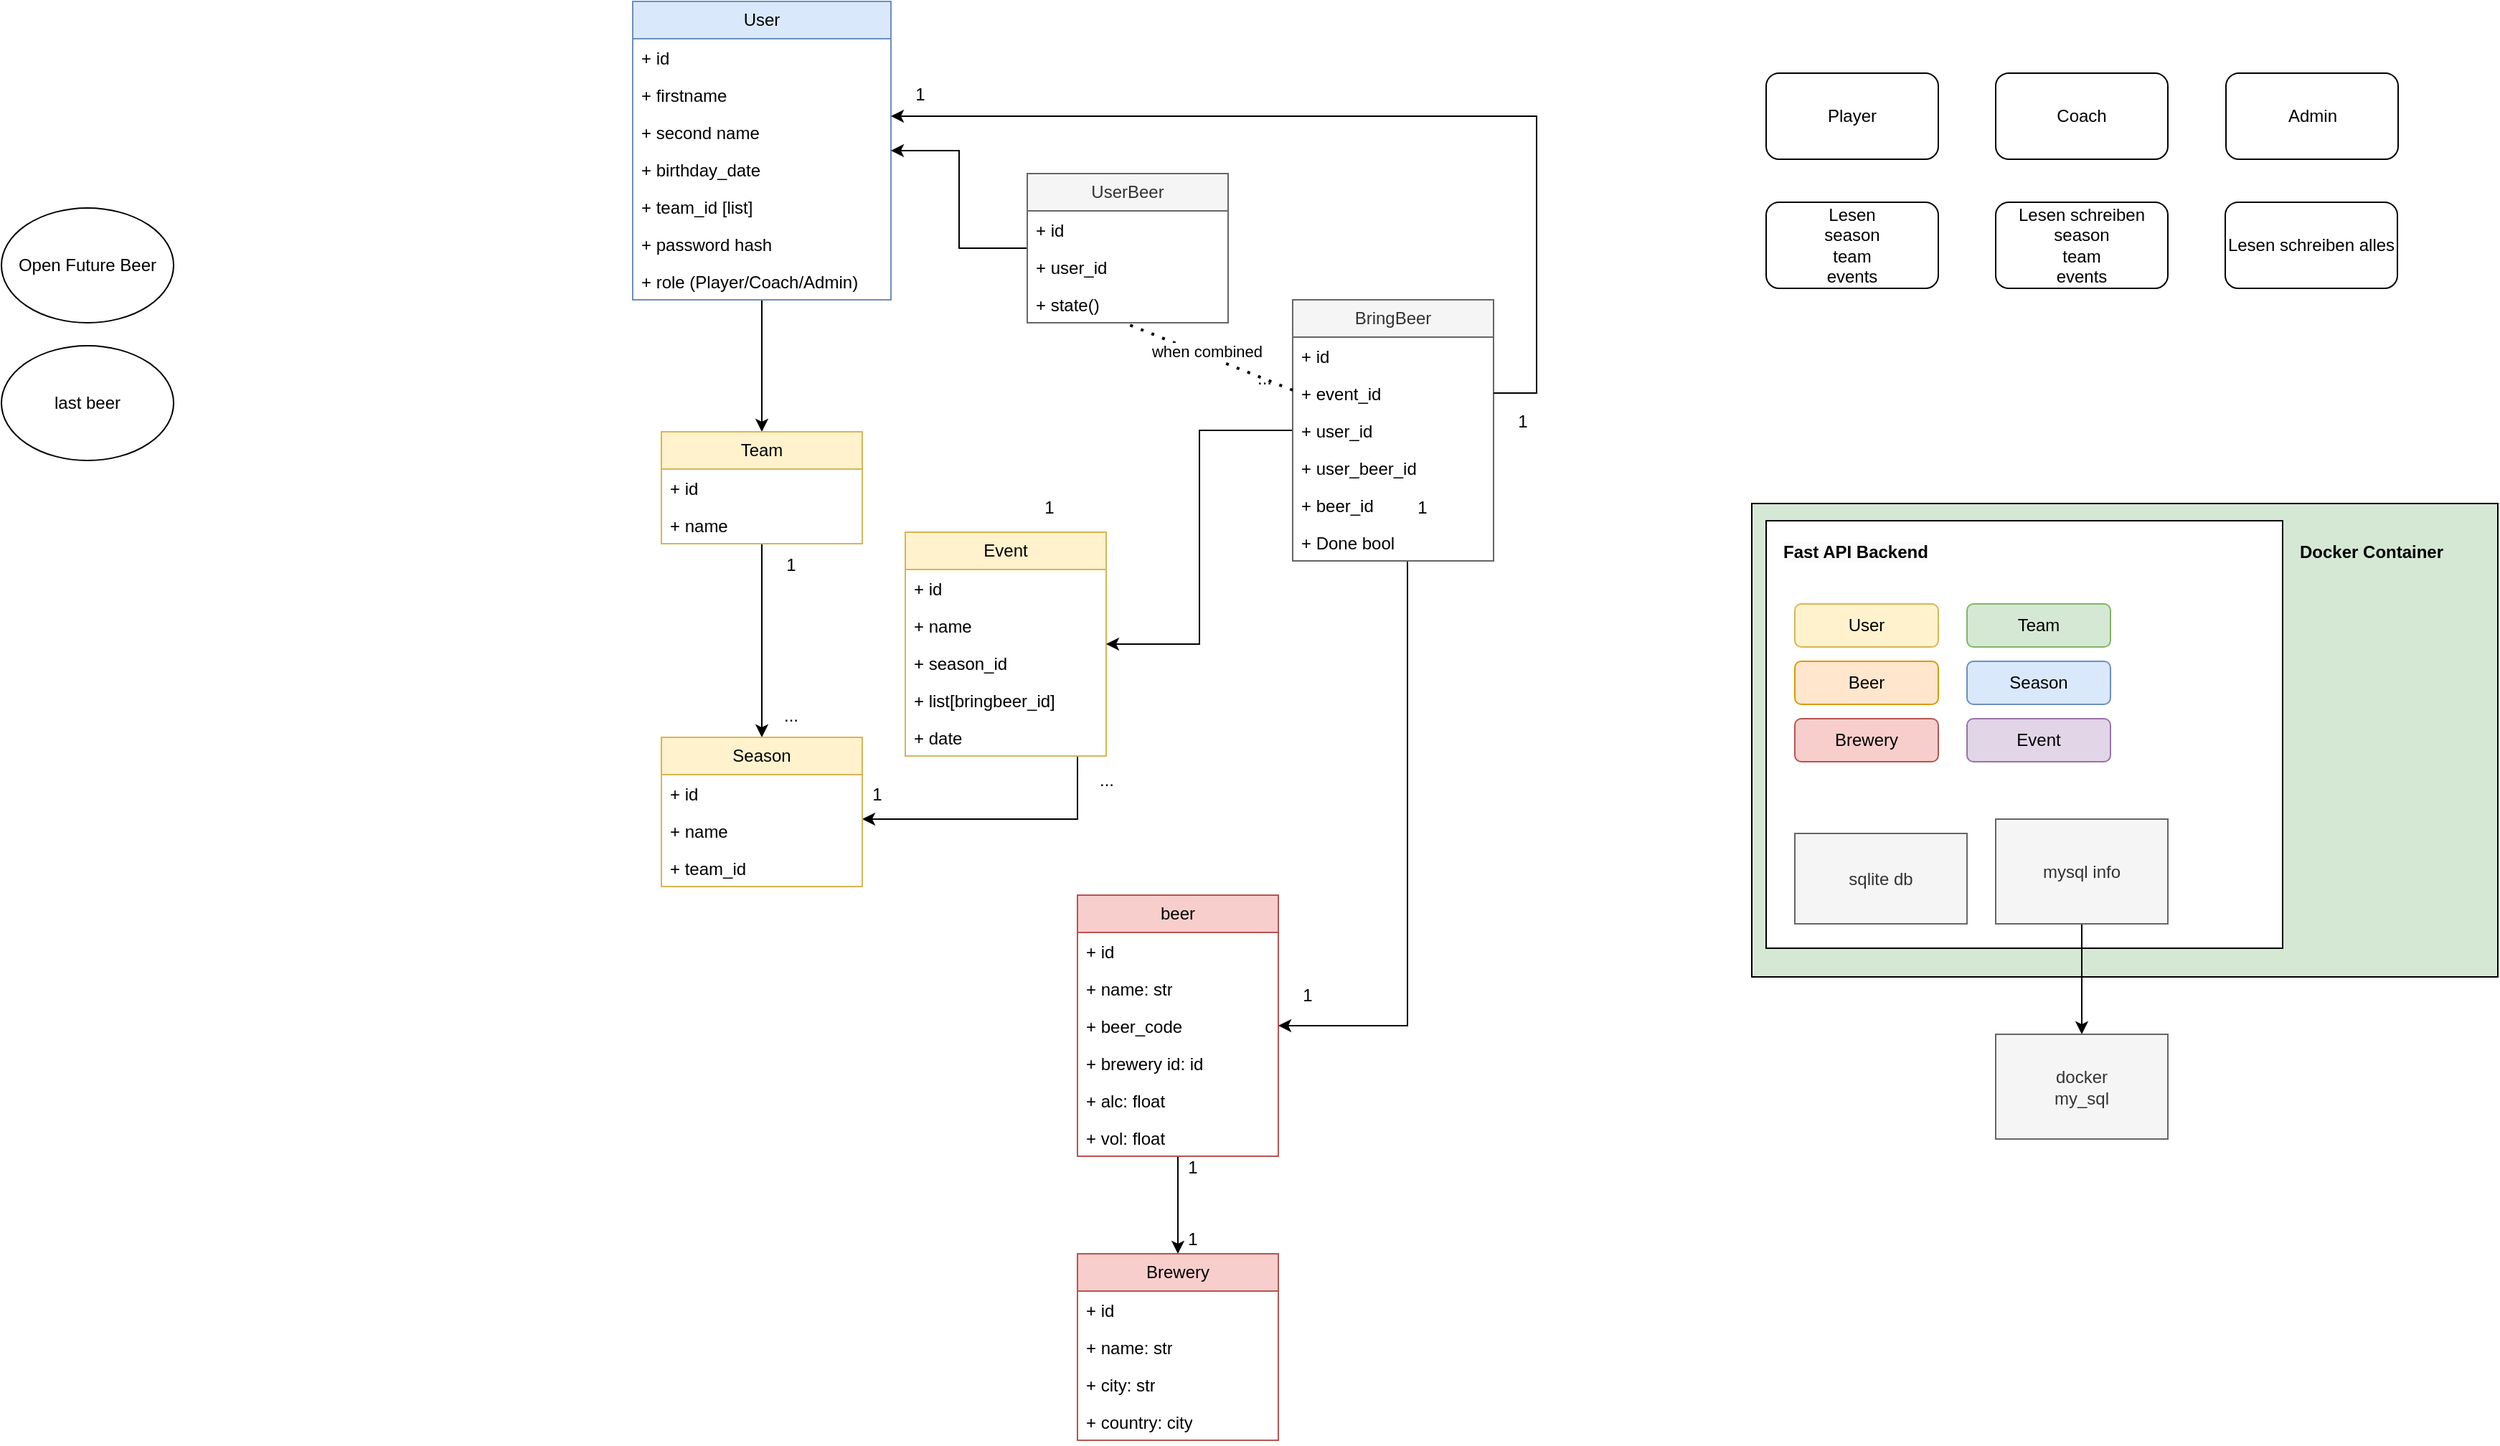 <mxfile version="26.0.16">
  <diagram name="Seite-1" id="imXL_Hq0Zk5saCIYfy33">
    <mxGraphModel grid="1" page="1" gridSize="10" guides="1" tooltips="1" connect="1" arrows="1" fold="1" pageScale="1" pageWidth="827" pageHeight="1169" math="0" shadow="0">
      <root>
        <mxCell id="0" />
        <mxCell id="1" parent="0" />
        <mxCell id="opIzm1t2BtCKVuz-YSTb-1" value="" style="rounded=0;whiteSpace=wrap;html=1;fillColor=#D5E8D4;" vertex="1" parent="1">
          <mxGeometry x="910" y="390" width="520" height="330" as="geometry" />
        </mxCell>
        <mxCell id="opIzm1t2BtCKVuz-YSTb-2" style="edgeStyle=orthogonalEdgeStyle;rounded=0;orthogonalLoop=1;jettySize=auto;html=1;entryX=0.5;entryY=0;entryDx=0;entryDy=0;" edge="1" parent="1" source="opIzm1t2BtCKVuz-YSTb-3" target="opIzm1t2BtCKVuz-YSTb-10">
          <mxGeometry relative="1" as="geometry" />
        </mxCell>
        <mxCell id="opIzm1t2BtCKVuz-YSTb-3" value="beer" style="swimlane;fontStyle=0;childLayout=stackLayout;horizontal=1;startSize=26;fillColor=#f8cecc;horizontalStack=0;resizeParent=1;resizeParentMax=0;resizeLast=0;collapsible=1;marginBottom=0;whiteSpace=wrap;html=1;strokeColor=#b85450;" vertex="1" parent="1">
          <mxGeometry x="440" y="663" width="140" height="182" as="geometry" />
        </mxCell>
        <mxCell id="opIzm1t2BtCKVuz-YSTb-4" value="+ id" style="text;strokeColor=none;fillColor=none;align=left;verticalAlign=top;spacingLeft=4;spacingRight=4;overflow=hidden;rotatable=0;points=[[0,0.5],[1,0.5]];portConstraint=eastwest;whiteSpace=wrap;html=1;" vertex="1" parent="opIzm1t2BtCKVuz-YSTb-3">
          <mxGeometry y="26" width="140" height="26" as="geometry" />
        </mxCell>
        <mxCell id="opIzm1t2BtCKVuz-YSTb-5" value="+ name: str" style="text;strokeColor=none;fillColor=none;align=left;verticalAlign=top;spacingLeft=4;spacingRight=4;overflow=hidden;rotatable=0;points=[[0,0.5],[1,0.5]];portConstraint=eastwest;whiteSpace=wrap;html=1;" vertex="1" parent="opIzm1t2BtCKVuz-YSTb-3">
          <mxGeometry y="52" width="140" height="26" as="geometry" />
        </mxCell>
        <mxCell id="opIzm1t2BtCKVuz-YSTb-6" value="+ beer_code" style="text;strokeColor=none;fillColor=none;align=left;verticalAlign=top;spacingLeft=4;spacingRight=4;overflow=hidden;rotatable=0;points=[[0,0.5],[1,0.5]];portConstraint=eastwest;whiteSpace=wrap;html=1;" vertex="1" parent="opIzm1t2BtCKVuz-YSTb-3">
          <mxGeometry y="78" width="140" height="26" as="geometry" />
        </mxCell>
        <mxCell id="opIzm1t2BtCKVuz-YSTb-7" value="+ brewery id: id" style="text;strokeColor=none;fillColor=none;align=left;verticalAlign=top;spacingLeft=4;spacingRight=4;overflow=hidden;rotatable=0;points=[[0,0.5],[1,0.5]];portConstraint=eastwest;whiteSpace=wrap;html=1;" vertex="1" parent="opIzm1t2BtCKVuz-YSTb-3">
          <mxGeometry y="104" width="140" height="26" as="geometry" />
        </mxCell>
        <mxCell id="opIzm1t2BtCKVuz-YSTb-8" value="+ alc: float" style="text;strokeColor=none;fillColor=none;align=left;verticalAlign=top;spacingLeft=4;spacingRight=4;overflow=hidden;rotatable=0;points=[[0,0.5],[1,0.5]];portConstraint=eastwest;whiteSpace=wrap;html=1;" vertex="1" parent="opIzm1t2BtCKVuz-YSTb-3">
          <mxGeometry y="130" width="140" height="26" as="geometry" />
        </mxCell>
        <mxCell id="opIzm1t2BtCKVuz-YSTb-9" value="+ vol: float" style="text;strokeColor=none;fillColor=none;align=left;verticalAlign=top;spacingLeft=4;spacingRight=4;overflow=hidden;rotatable=0;points=[[0,0.5],[1,0.5]];portConstraint=eastwest;whiteSpace=wrap;html=1;" vertex="1" parent="opIzm1t2BtCKVuz-YSTb-3">
          <mxGeometry y="156" width="140" height="26" as="geometry" />
        </mxCell>
        <mxCell id="opIzm1t2BtCKVuz-YSTb-10" value="Brewery" style="swimlane;fontStyle=0;childLayout=stackLayout;horizontal=1;startSize=26;fillColor=#f8cecc;horizontalStack=0;resizeParent=1;resizeParentMax=0;resizeLast=0;collapsible=1;marginBottom=0;whiteSpace=wrap;html=1;strokeColor=#b85450;" vertex="1" parent="1">
          <mxGeometry x="440" y="913" width="140" height="130" as="geometry" />
        </mxCell>
        <mxCell id="opIzm1t2BtCKVuz-YSTb-11" value="+ id" style="text;strokeColor=none;fillColor=none;align=left;verticalAlign=top;spacingLeft=4;spacingRight=4;overflow=hidden;rotatable=0;points=[[0,0.5],[1,0.5]];portConstraint=eastwest;whiteSpace=wrap;html=1;" vertex="1" parent="opIzm1t2BtCKVuz-YSTb-10">
          <mxGeometry y="26" width="140" height="26" as="geometry" />
        </mxCell>
        <mxCell id="opIzm1t2BtCKVuz-YSTb-12" value="+ name: str" style="text;strokeColor=none;fillColor=none;align=left;verticalAlign=top;spacingLeft=4;spacingRight=4;overflow=hidden;rotatable=0;points=[[0,0.5],[1,0.5]];portConstraint=eastwest;whiteSpace=wrap;html=1;" vertex="1" parent="opIzm1t2BtCKVuz-YSTb-10">
          <mxGeometry y="52" width="140" height="26" as="geometry" />
        </mxCell>
        <mxCell id="opIzm1t2BtCKVuz-YSTb-13" value="+ city: str" style="text;strokeColor=none;fillColor=none;align=left;verticalAlign=top;spacingLeft=4;spacingRight=4;overflow=hidden;rotatable=0;points=[[0,0.5],[1,0.5]];portConstraint=eastwest;whiteSpace=wrap;html=1;" vertex="1" parent="opIzm1t2BtCKVuz-YSTb-10">
          <mxGeometry y="78" width="140" height="26" as="geometry" />
        </mxCell>
        <mxCell id="opIzm1t2BtCKVuz-YSTb-14" value="+ country: city" style="text;strokeColor=none;fillColor=none;align=left;verticalAlign=top;spacingLeft=4;spacingRight=4;overflow=hidden;rotatable=0;points=[[0,0.5],[1,0.5]];portConstraint=eastwest;whiteSpace=wrap;html=1;" vertex="1" parent="opIzm1t2BtCKVuz-YSTb-10">
          <mxGeometry y="104" width="140" height="26" as="geometry" />
        </mxCell>
        <mxCell id="opIzm1t2BtCKVuz-YSTb-15" style="edgeStyle=orthogonalEdgeStyle;rounded=0;orthogonalLoop=1;jettySize=auto;html=1;entryX=0.5;entryY=0;entryDx=0;entryDy=0;" edge="1" parent="1" source="opIzm1t2BtCKVuz-YSTb-16" target="opIzm1t2BtCKVuz-YSTb-25">
          <mxGeometry relative="1" as="geometry" />
        </mxCell>
        <mxCell id="opIzm1t2BtCKVuz-YSTb-16" value="User" style="swimlane;fontStyle=0;childLayout=stackLayout;horizontal=1;startSize=26;fillColor=#dae8fc;horizontalStack=0;resizeParent=1;resizeParentMax=0;resizeLast=0;collapsible=1;marginBottom=0;whiteSpace=wrap;html=1;strokeColor=#6c8ebf;" vertex="1" parent="1">
          <mxGeometry x="130" y="40" width="180" height="208" as="geometry" />
        </mxCell>
        <mxCell id="opIzm1t2BtCKVuz-YSTb-17" value="+ id" style="text;strokeColor=none;fillColor=none;align=left;verticalAlign=top;spacingLeft=4;spacingRight=4;overflow=hidden;rotatable=0;points=[[0,0.5],[1,0.5]];portConstraint=eastwest;whiteSpace=wrap;html=1;" vertex="1" parent="opIzm1t2BtCKVuz-YSTb-16">
          <mxGeometry y="26" width="180" height="26" as="geometry" />
        </mxCell>
        <mxCell id="opIzm1t2BtCKVuz-YSTb-18" value="+ firstname" style="text;strokeColor=none;fillColor=none;align=left;verticalAlign=top;spacingLeft=4;spacingRight=4;overflow=hidden;rotatable=0;points=[[0,0.5],[1,0.5]];portConstraint=eastwest;whiteSpace=wrap;html=1;" vertex="1" parent="opIzm1t2BtCKVuz-YSTb-16">
          <mxGeometry y="52" width="180" height="26" as="geometry" />
        </mxCell>
        <mxCell id="opIzm1t2BtCKVuz-YSTb-19" value="+ second name" style="text;strokeColor=none;fillColor=none;align=left;verticalAlign=top;spacingLeft=4;spacingRight=4;overflow=hidden;rotatable=0;points=[[0,0.5],[1,0.5]];portConstraint=eastwest;whiteSpace=wrap;html=1;" vertex="1" parent="opIzm1t2BtCKVuz-YSTb-16">
          <mxGeometry y="78" width="180" height="26" as="geometry" />
        </mxCell>
        <mxCell id="opIzm1t2BtCKVuz-YSTb-20" value="+ birthday_date" style="text;strokeColor=none;fillColor=none;align=left;verticalAlign=top;spacingLeft=4;spacingRight=4;overflow=hidden;rotatable=0;points=[[0,0.5],[1,0.5]];portConstraint=eastwest;whiteSpace=wrap;html=1;" vertex="1" parent="opIzm1t2BtCKVuz-YSTb-16">
          <mxGeometry y="104" width="180" height="26" as="geometry" />
        </mxCell>
        <mxCell id="opIzm1t2BtCKVuz-YSTb-21" value="+ team_id [list]" style="text;strokeColor=none;fillColor=none;align=left;verticalAlign=top;spacingLeft=4;spacingRight=4;overflow=hidden;rotatable=0;points=[[0,0.5],[1,0.5]];portConstraint=eastwest;whiteSpace=wrap;html=1;" vertex="1" parent="opIzm1t2BtCKVuz-YSTb-16">
          <mxGeometry y="130" width="180" height="26" as="geometry" />
        </mxCell>
        <mxCell id="opIzm1t2BtCKVuz-YSTb-22" value="+ password hash" style="text;strokeColor=none;fillColor=none;align=left;verticalAlign=top;spacingLeft=4;spacingRight=4;overflow=hidden;rotatable=0;points=[[0,0.5],[1,0.5]];portConstraint=eastwest;whiteSpace=wrap;html=1;" vertex="1" parent="opIzm1t2BtCKVuz-YSTb-16">
          <mxGeometry y="156" width="180" height="26" as="geometry" />
        </mxCell>
        <mxCell id="opIzm1t2BtCKVuz-YSTb-23" value="+ role (Player/Coach/Admin)" style="text;strokeColor=none;fillColor=none;align=left;verticalAlign=top;spacingLeft=4;spacingRight=4;overflow=hidden;rotatable=0;points=[[0,0.5],[1,0.5]];portConstraint=eastwest;whiteSpace=wrap;html=1;" vertex="1" parent="opIzm1t2BtCKVuz-YSTb-16">
          <mxGeometry y="182" width="180" height="26" as="geometry" />
        </mxCell>
        <mxCell id="opIzm1t2BtCKVuz-YSTb-24" style="edgeStyle=orthogonalEdgeStyle;rounded=0;orthogonalLoop=1;jettySize=auto;html=1;entryX=0.5;entryY=0;entryDx=0;entryDy=0;" edge="1" parent="1" source="opIzm1t2BtCKVuz-YSTb-25" target="opIzm1t2BtCKVuz-YSTb-35">
          <mxGeometry relative="1" as="geometry" />
        </mxCell>
        <mxCell id="opIzm1t2BtCKVuz-YSTb-25" value="Team" style="swimlane;fontStyle=0;childLayout=stackLayout;horizontal=1;startSize=26;fillColor=#fff2cc;horizontalStack=0;resizeParent=1;resizeParentMax=0;resizeLast=0;collapsible=1;marginBottom=0;whiteSpace=wrap;html=1;strokeColor=#d6b656;" vertex="1" parent="1">
          <mxGeometry x="150" y="340" width="140" height="78" as="geometry" />
        </mxCell>
        <mxCell id="opIzm1t2BtCKVuz-YSTb-26" value="+ id" style="text;strokeColor=none;fillColor=none;align=left;verticalAlign=top;spacingLeft=4;spacingRight=4;overflow=hidden;rotatable=0;points=[[0,0.5],[1,0.5]];portConstraint=eastwest;whiteSpace=wrap;html=1;" vertex="1" parent="opIzm1t2BtCKVuz-YSTb-25">
          <mxGeometry y="26" width="140" height="26" as="geometry" />
        </mxCell>
        <mxCell id="opIzm1t2BtCKVuz-YSTb-27" value="+ name" style="text;strokeColor=none;fillColor=none;align=left;verticalAlign=top;spacingLeft=4;spacingRight=4;overflow=hidden;rotatable=0;points=[[0,0.5],[1,0.5]];portConstraint=eastwest;whiteSpace=wrap;html=1;" vertex="1" parent="opIzm1t2BtCKVuz-YSTb-25">
          <mxGeometry y="52" width="140" height="26" as="geometry" />
        </mxCell>
        <mxCell id="opIzm1t2BtCKVuz-YSTb-28" style="edgeStyle=orthogonalEdgeStyle;rounded=0;orthogonalLoop=1;jettySize=auto;html=1;" edge="1" parent="1" source="opIzm1t2BtCKVuz-YSTb-29" target="opIzm1t2BtCKVuz-YSTb-35">
          <mxGeometry relative="1" as="geometry">
            <Array as="points">
              <mxPoint x="440" y="518" />
              <mxPoint x="440" y="610" />
            </Array>
          </mxGeometry>
        </mxCell>
        <mxCell id="opIzm1t2BtCKVuz-YSTb-29" value="Event" style="swimlane;fontStyle=0;childLayout=stackLayout;horizontal=1;startSize=26;fillColor=#fff2cc;horizontalStack=0;resizeParent=1;resizeParentMax=0;resizeLast=0;collapsible=1;marginBottom=0;whiteSpace=wrap;html=1;strokeColor=#d6b656;" vertex="1" parent="1">
          <mxGeometry x="320" y="410" width="140" height="156" as="geometry" />
        </mxCell>
        <mxCell id="opIzm1t2BtCKVuz-YSTb-30" value="+ id" style="text;strokeColor=none;fillColor=none;align=left;verticalAlign=top;spacingLeft=4;spacingRight=4;overflow=hidden;rotatable=0;points=[[0,0.5],[1,0.5]];portConstraint=eastwest;whiteSpace=wrap;html=1;" vertex="1" parent="opIzm1t2BtCKVuz-YSTb-29">
          <mxGeometry y="26" width="140" height="26" as="geometry" />
        </mxCell>
        <mxCell id="opIzm1t2BtCKVuz-YSTb-31" value="+ name" style="text;strokeColor=none;fillColor=none;align=left;verticalAlign=top;spacingLeft=4;spacingRight=4;overflow=hidden;rotatable=0;points=[[0,0.5],[1,0.5]];portConstraint=eastwest;whiteSpace=wrap;html=1;" vertex="1" parent="opIzm1t2BtCKVuz-YSTb-29">
          <mxGeometry y="52" width="140" height="26" as="geometry" />
        </mxCell>
        <mxCell id="opIzm1t2BtCKVuz-YSTb-32" value="+ season_id" style="text;strokeColor=none;fillColor=none;align=left;verticalAlign=top;spacingLeft=4;spacingRight=4;overflow=hidden;rotatable=0;points=[[0,0.5],[1,0.5]];portConstraint=eastwest;whiteSpace=wrap;html=1;" vertex="1" parent="opIzm1t2BtCKVuz-YSTb-29">
          <mxGeometry y="78" width="140" height="26" as="geometry" />
        </mxCell>
        <mxCell id="opIzm1t2BtCKVuz-YSTb-33" value="+ list[bringbeer_id]" style="text;strokeColor=none;fillColor=none;align=left;verticalAlign=top;spacingLeft=4;spacingRight=4;overflow=hidden;rotatable=0;points=[[0,0.5],[1,0.5]];portConstraint=eastwest;whiteSpace=wrap;html=1;" vertex="1" parent="opIzm1t2BtCKVuz-YSTb-29">
          <mxGeometry y="104" width="140" height="26" as="geometry" />
        </mxCell>
        <mxCell id="opIzm1t2BtCKVuz-YSTb-34" value="+ date" style="text;strokeColor=none;fillColor=none;align=left;verticalAlign=top;spacingLeft=4;spacingRight=4;overflow=hidden;rotatable=0;points=[[0,0.5],[1,0.5]];portConstraint=eastwest;whiteSpace=wrap;html=1;" vertex="1" parent="opIzm1t2BtCKVuz-YSTb-29">
          <mxGeometry y="130" width="140" height="26" as="geometry" />
        </mxCell>
        <mxCell id="opIzm1t2BtCKVuz-YSTb-35" value="Season" style="swimlane;fontStyle=0;childLayout=stackLayout;horizontal=1;startSize=26;fillColor=#fff2cc;horizontalStack=0;resizeParent=1;resizeParentMax=0;resizeLast=0;collapsible=1;marginBottom=0;whiteSpace=wrap;html=1;strokeColor=#d6b656;" vertex="1" parent="1">
          <mxGeometry x="150" y="553" width="140" height="104" as="geometry" />
        </mxCell>
        <mxCell id="opIzm1t2BtCKVuz-YSTb-36" value="+ id" style="text;strokeColor=none;fillColor=none;align=left;verticalAlign=top;spacingLeft=4;spacingRight=4;overflow=hidden;rotatable=0;points=[[0,0.5],[1,0.5]];portConstraint=eastwest;whiteSpace=wrap;html=1;" vertex="1" parent="opIzm1t2BtCKVuz-YSTb-35">
          <mxGeometry y="26" width="140" height="26" as="geometry" />
        </mxCell>
        <mxCell id="opIzm1t2BtCKVuz-YSTb-37" value="+ name" style="text;strokeColor=none;fillColor=none;align=left;verticalAlign=top;spacingLeft=4;spacingRight=4;overflow=hidden;rotatable=0;points=[[0,0.5],[1,0.5]];portConstraint=eastwest;whiteSpace=wrap;html=1;" vertex="1" parent="opIzm1t2BtCKVuz-YSTb-35">
          <mxGeometry y="52" width="140" height="26" as="geometry" />
        </mxCell>
        <mxCell id="opIzm1t2BtCKVuz-YSTb-38" value="+ team_id" style="text;strokeColor=none;fillColor=none;align=left;verticalAlign=top;spacingLeft=4;spacingRight=4;overflow=hidden;rotatable=0;points=[[0,0.5],[1,0.5]];portConstraint=eastwest;whiteSpace=wrap;html=1;" vertex="1" parent="opIzm1t2BtCKVuz-YSTb-35">
          <mxGeometry y="78" width="140" height="26" as="geometry" />
        </mxCell>
        <mxCell id="opIzm1t2BtCKVuz-YSTb-39" value="" style="rounded=0;whiteSpace=wrap;html=1;" vertex="1" parent="1">
          <mxGeometry x="920" y="402" width="360" height="298" as="geometry" />
        </mxCell>
        <mxCell id="opIzm1t2BtCKVuz-YSTb-40" value="&lt;span style=&quot;color: rgb(0, 0, 0); font-family: Helvetica; font-size: 12px; font-style: normal; font-variant-ligatures: normal; font-variant-caps: normal; letter-spacing: normal; orphans: 2; text-align: center; text-indent: 0px; text-transform: none; widows: 2; word-spacing: 0px; -webkit-text-stroke-width: 0px; white-space: normal; background-color: rgb(251, 251, 251); text-decoration-thickness: initial; text-decoration-style: initial; text-decoration-color: initial; float: none; display: inline !important;&quot;&gt;&lt;b&gt;Fast API Backend&lt;/b&gt;&lt;/span&gt;" style="text;whiteSpace=wrap;html=1;" vertex="1" parent="1">
          <mxGeometry x="930" y="410" width="130" height="40" as="geometry" />
        </mxCell>
        <mxCell id="opIzm1t2BtCKVuz-YSTb-41" value="sqlite db" style="rounded=0;whiteSpace=wrap;html=1;fillColor=#f5f5f5;fontColor=#333333;strokeColor=#666666;" vertex="1" parent="1">
          <mxGeometry x="940" y="620" width="120" height="63" as="geometry" />
        </mxCell>
        <mxCell id="opIzm1t2BtCKVuz-YSTb-42" style="edgeStyle=orthogonalEdgeStyle;rounded=0;orthogonalLoop=1;jettySize=auto;html=1;entryX=0.5;entryY=0;entryDx=0;entryDy=0;" edge="1" parent="1" source="opIzm1t2BtCKVuz-YSTb-43" target="opIzm1t2BtCKVuz-YSTb-44">
          <mxGeometry relative="1" as="geometry" />
        </mxCell>
        <mxCell id="opIzm1t2BtCKVuz-YSTb-43" value="mysql info" style="rounded=0;whiteSpace=wrap;html=1;fillColor=#f5f5f5;fontColor=#333333;strokeColor=#666666;" vertex="1" parent="1">
          <mxGeometry x="1080" y="610" width="120" height="73" as="geometry" />
        </mxCell>
        <mxCell id="opIzm1t2BtCKVuz-YSTb-44" value="docker&lt;div&gt;my_sql&lt;/div&gt;" style="rounded=0;whiteSpace=wrap;html=1;fillColor=#f5f5f5;fontColor=#333333;strokeColor=#666666;" vertex="1" parent="1">
          <mxGeometry x="1080" y="760" width="120" height="73" as="geometry" />
        </mxCell>
        <mxCell id="opIzm1t2BtCKVuz-YSTb-45" value="" style="group" connectable="0" vertex="1" parent="1">
          <mxGeometry x="940" y="460" width="220" height="110" as="geometry" />
        </mxCell>
        <mxCell id="opIzm1t2BtCKVuz-YSTb-46" value="User" style="rounded=1;whiteSpace=wrap;html=1;fillColor=#fff2cc;strokeColor=#d6b656;" vertex="1" parent="opIzm1t2BtCKVuz-YSTb-45">
          <mxGeometry width="100" height="30" as="geometry" />
        </mxCell>
        <mxCell id="opIzm1t2BtCKVuz-YSTb-47" value="Beer" style="rounded=1;whiteSpace=wrap;html=1;fillColor=#ffe6cc;strokeColor=#d79b00;" vertex="1" parent="opIzm1t2BtCKVuz-YSTb-45">
          <mxGeometry y="40" width="100" height="30" as="geometry" />
        </mxCell>
        <mxCell id="opIzm1t2BtCKVuz-YSTb-48" value="Brewery" style="rounded=1;whiteSpace=wrap;html=1;fillColor=#f8cecc;strokeColor=#b85450;" vertex="1" parent="opIzm1t2BtCKVuz-YSTb-45">
          <mxGeometry y="80" width="100" height="30" as="geometry" />
        </mxCell>
        <mxCell id="opIzm1t2BtCKVuz-YSTb-49" value="Event" style="rounded=1;whiteSpace=wrap;html=1;fillColor=#e1d5e7;strokeColor=#9673a6;" vertex="1" parent="opIzm1t2BtCKVuz-YSTb-45">
          <mxGeometry x="120" y="80" width="100" height="30" as="geometry" />
        </mxCell>
        <mxCell id="opIzm1t2BtCKVuz-YSTb-50" value="&lt;span style=&quot;color: rgba(0, 0, 0, 0); font-family: monospace; font-size: 0px; text-align: start; text-wrap-mode: nowrap;&quot;&gt;%3CmxGraphModel%3E%3Croot%3E%3CmxCell%20id%3D%220%22%2F%3E%3CmxCell%20id%3D%221%22%20parent%3D%220%22%2F%3E%3CmxCell%20id%3D%222%22%20value%3D%22Event%22%20style%3D%22rounded%3D1%3BwhiteSpace%3Dwrap%3Bhtml%3D1%3BfillColor%3D%23fff2cc%3BstrokeColor%3D%23d6b656%3B%22%20vertex%3D%221%22%20parent%3D%221%22%3E%3CmxGeometry%20x%3D%221050%22%20y%3D%22536%22%20width%3D%22100%22%20height%3D%2230%22%20as%3D%22geometry%22%2F%3E%3C%2FmxCell%3E%3C%2Froot%3E%3C%2FmxGraphModel%3E&lt;/span&gt;&lt;span style=&quot;color: rgba(0, 0, 0, 0); font-family: monospace; font-size: 0px; text-align: start; text-wrap-mode: nowrap;&quot;&gt;%3CmxGraphModel%3E%3Croot%3E%3CmxCell%20id%3D%220%22%2F%3E%3CmxCell%20id%3D%221%22%20parent%3D%220%22%2F%3E%3CmxCell%20id%3D%222%22%20value%3D%22Event%22%20style%3D%22rounded%3D1%3BwhiteSpace%3Dwrap%3Bhtml%3D1%3BfillColor%3D%23fff2cc%3BstrokeColor%3D%23d6b656%3B%22%20vertex%3D%221%22%20parent%3D%221%22%3E%3CmxGeometry%20x%3D%221050%22%20y%3D%22536%22%20width%3D%22100%22%20height%3D%2230%22%20as%3D%22geometry%22%2F%3E%3C%2FmxCell%3E%3C%2Froot%3E%3C%2FmxGraphModel%3E&lt;/span&gt;&lt;span style=&quot;color: rgba(0, 0, 0, 0); font-family: monospace; font-size: 0px; text-align: start; text-wrap-mode: nowrap;&quot;&gt;%3CmxGraphModel%3E%3Croot%3E%3CmxCell%20id%3D%220%22%2F%3E%3CmxCell%20id%3D%221%22%20parent%3D%220%22%2F%3E%3CmxCell%20id%3D%222%22%20value%3D%22Event%22%20style%3D%22rounded%3D1%3BwhiteSpace%3Dwrap%3Bhtml%3D1%3BfillColor%3D%23fff2cc%3BstrokeColor%3D%23d6b656%3B%22%20vertex%3D%221%22%20parent%3D%221%22%3E%3CmxGeometry%20x%3D%221050%22%20y%3D%22536%22%20width%3D%22100%22%20height%3D%2230%22%20as%3D%22geometry%22%2F%3E%3C%2FmxCell%3E%3C%2Froot%3E%3C%2FmxGraphModel%3E&lt;/span&gt;Season" style="rounded=1;whiteSpace=wrap;html=1;fillColor=#dae8fc;strokeColor=#6c8ebf;" vertex="1" parent="opIzm1t2BtCKVuz-YSTb-45">
          <mxGeometry x="120" y="40" width="100" height="30" as="geometry" />
        </mxCell>
        <mxCell id="opIzm1t2BtCKVuz-YSTb-51" value="Team" style="rounded=1;whiteSpace=wrap;html=1;fillColor=#d5e8d4;strokeColor=#82b366;" vertex="1" parent="opIzm1t2BtCKVuz-YSTb-45">
          <mxGeometry x="120" width="100" height="30" as="geometry" />
        </mxCell>
        <mxCell id="opIzm1t2BtCKVuz-YSTb-52" value="&lt;span style=&quot;color: rgb(0, 0, 0); font-family: Helvetica; font-size: 12px; font-style: normal; font-variant-ligatures: normal; font-variant-caps: normal; letter-spacing: normal; orphans: 2; text-align: center; text-indent: 0px; text-transform: none; widows: 2; word-spacing: 0px; -webkit-text-stroke-width: 0px; white-space: normal; text-decoration-thickness: initial; text-decoration-style: initial; text-decoration-color: initial; float: none; display: inline !important;&quot;&gt;&lt;b style=&quot;&quot;&gt;Docker Container&lt;/b&gt;&lt;/span&gt;" style="text;whiteSpace=wrap;html=1;" vertex="1" parent="1">
          <mxGeometry x="1290" y="410" width="130" height="40" as="geometry" />
        </mxCell>
        <mxCell id="opIzm1t2BtCKVuz-YSTb-53" value="Player" style="rounded=1;whiteSpace=wrap;html=1;" vertex="1" parent="1">
          <mxGeometry x="920" y="90" width="120" height="60" as="geometry" />
        </mxCell>
        <mxCell id="opIzm1t2BtCKVuz-YSTb-54" value="Coach" style="rounded=1;whiteSpace=wrap;html=1;" vertex="1" parent="1">
          <mxGeometry x="1080" y="90" width="120" height="60" as="geometry" />
        </mxCell>
        <mxCell id="opIzm1t2BtCKVuz-YSTb-55" value="Admin" style="rounded=1;whiteSpace=wrap;html=1;" vertex="1" parent="1">
          <mxGeometry x="1240.5" y="90" width="120" height="60" as="geometry" />
        </mxCell>
        <mxCell id="opIzm1t2BtCKVuz-YSTb-56" value="Lesen schreiben alles" style="rounded=1;whiteSpace=wrap;html=1;" vertex="1" parent="1">
          <mxGeometry x="1240" y="180" width="120" height="60" as="geometry" />
        </mxCell>
        <mxCell id="opIzm1t2BtCKVuz-YSTb-57" value="Lesen schreiben&lt;br&gt;season&lt;div&gt;team&lt;br&gt;events&lt;/div&gt;" style="rounded=1;whiteSpace=wrap;html=1;" vertex="1" parent="1">
          <mxGeometry x="1080" y="180" width="120" height="60" as="geometry" />
        </mxCell>
        <mxCell id="opIzm1t2BtCKVuz-YSTb-58" value="Lesen&lt;br&gt;season&lt;div&gt;team&lt;br&gt;events&lt;/div&gt;" style="rounded=1;whiteSpace=wrap;html=1;" vertex="1" parent="1">
          <mxGeometry x="920" y="180" width="120" height="60" as="geometry" />
        </mxCell>
        <mxCell id="opIzm1t2BtCKVuz-YSTb-59" style="edgeStyle=orthogonalEdgeStyle;rounded=0;orthogonalLoop=1;jettySize=auto;html=1;" edge="1" parent="1" source="opIzm1t2BtCKVuz-YSTb-61" target="opIzm1t2BtCKVuz-YSTb-29">
          <mxGeometry relative="1" as="geometry" />
        </mxCell>
        <mxCell id="opIzm1t2BtCKVuz-YSTb-60" style="edgeStyle=orthogonalEdgeStyle;rounded=0;orthogonalLoop=1;jettySize=auto;html=1;" edge="1" parent="1" source="opIzm1t2BtCKVuz-YSTb-61" target="opIzm1t2BtCKVuz-YSTb-3">
          <mxGeometry relative="1" as="geometry">
            <Array as="points">
              <mxPoint x="670" y="754" />
            </Array>
          </mxGeometry>
        </mxCell>
        <mxCell id="opIzm1t2BtCKVuz-YSTb-61" value="BringBeer" style="swimlane;fontStyle=0;childLayout=stackLayout;horizontal=1;startSize=26;fillColor=#f5f5f5;horizontalStack=0;resizeParent=1;resizeParentMax=0;resizeLast=0;collapsible=1;marginBottom=0;whiteSpace=wrap;html=1;fontColor=#333333;strokeColor=#666666;" vertex="1" parent="1">
          <mxGeometry x="590" y="248" width="140" height="182" as="geometry" />
        </mxCell>
        <mxCell id="opIzm1t2BtCKVuz-YSTb-62" value="+ id" style="text;strokeColor=none;fillColor=none;align=left;verticalAlign=top;spacingLeft=4;spacingRight=4;overflow=hidden;rotatable=0;points=[[0,0.5],[1,0.5]];portConstraint=eastwest;whiteSpace=wrap;html=1;" vertex="1" parent="opIzm1t2BtCKVuz-YSTb-61">
          <mxGeometry y="26" width="140" height="26" as="geometry" />
        </mxCell>
        <mxCell id="opIzm1t2BtCKVuz-YSTb-63" value="+ event_id" style="text;strokeColor=none;fillColor=none;align=left;verticalAlign=top;spacingLeft=4;spacingRight=4;overflow=hidden;rotatable=0;points=[[0,0.5],[1,0.5]];portConstraint=eastwest;whiteSpace=wrap;html=1;" vertex="1" parent="opIzm1t2BtCKVuz-YSTb-61">
          <mxGeometry y="52" width="140" height="26" as="geometry" />
        </mxCell>
        <mxCell id="opIzm1t2BtCKVuz-YSTb-64" value="+ user_id" style="text;strokeColor=none;fillColor=none;align=left;verticalAlign=top;spacingLeft=4;spacingRight=4;overflow=hidden;rotatable=0;points=[[0,0.5],[1,0.5]];portConstraint=eastwest;whiteSpace=wrap;html=1;" vertex="1" parent="opIzm1t2BtCKVuz-YSTb-61">
          <mxGeometry y="78" width="140" height="26" as="geometry" />
        </mxCell>
        <mxCell id="opIzm1t2BtCKVuz-YSTb-65" value="+ user_beer_id" style="text;strokeColor=none;fillColor=none;align=left;verticalAlign=top;spacingLeft=4;spacingRight=4;overflow=hidden;rotatable=0;points=[[0,0.5],[1,0.5]];portConstraint=eastwest;whiteSpace=wrap;html=1;" vertex="1" parent="opIzm1t2BtCKVuz-YSTb-61">
          <mxGeometry y="104" width="140" height="26" as="geometry" />
        </mxCell>
        <mxCell id="opIzm1t2BtCKVuz-YSTb-66" value="+ beer_id" style="text;strokeColor=none;fillColor=none;align=left;verticalAlign=top;spacingLeft=4;spacingRight=4;overflow=hidden;rotatable=0;points=[[0,0.5],[1,0.5]];portConstraint=eastwest;whiteSpace=wrap;html=1;" vertex="1" parent="opIzm1t2BtCKVuz-YSTb-61">
          <mxGeometry y="130" width="140" height="26" as="geometry" />
        </mxCell>
        <mxCell id="opIzm1t2BtCKVuz-YSTb-67" value="+ Done bool" style="text;strokeColor=none;fillColor=none;align=left;verticalAlign=top;spacingLeft=4;spacingRight=4;overflow=hidden;rotatable=0;points=[[0,0.5],[1,0.5]];portConstraint=eastwest;whiteSpace=wrap;html=1;" vertex="1" parent="opIzm1t2BtCKVuz-YSTb-61">
          <mxGeometry y="156" width="140" height="26" as="geometry" />
        </mxCell>
        <mxCell id="opIzm1t2BtCKVuz-YSTb-68" style="edgeStyle=orthogonalEdgeStyle;rounded=0;orthogonalLoop=1;jettySize=auto;html=1;" edge="1" parent="1" source="opIzm1t2BtCKVuz-YSTb-63" target="opIzm1t2BtCKVuz-YSTb-16">
          <mxGeometry relative="1" as="geometry">
            <Array as="points">
              <mxPoint x="760" y="313" />
              <mxPoint x="760" y="120" />
            </Array>
          </mxGeometry>
        </mxCell>
        <mxCell id="opIzm1t2BtCKVuz-YSTb-69" style="edgeStyle=orthogonalEdgeStyle;rounded=0;orthogonalLoop=1;jettySize=auto;html=1;" edge="1" parent="1" source="opIzm1t2BtCKVuz-YSTb-70" target="opIzm1t2BtCKVuz-YSTb-16">
          <mxGeometry relative="1" as="geometry" />
        </mxCell>
        <mxCell id="opIzm1t2BtCKVuz-YSTb-70" value="UserBeer" style="swimlane;fontStyle=0;childLayout=stackLayout;horizontal=1;startSize=26;fillColor=#f5f5f5;horizontalStack=0;resizeParent=1;resizeParentMax=0;resizeLast=0;collapsible=1;marginBottom=0;whiteSpace=wrap;html=1;fontColor=#333333;strokeColor=#666666;" vertex="1" parent="1">
          <mxGeometry x="405" y="160" width="140" height="104" as="geometry" />
        </mxCell>
        <mxCell id="opIzm1t2BtCKVuz-YSTb-71" value="+ id" style="text;strokeColor=none;fillColor=none;align=left;verticalAlign=top;spacingLeft=4;spacingRight=4;overflow=hidden;rotatable=0;points=[[0,0.5],[1,0.5]];portConstraint=eastwest;whiteSpace=wrap;html=1;" vertex="1" parent="opIzm1t2BtCKVuz-YSTb-70">
          <mxGeometry y="26" width="140" height="26" as="geometry" />
        </mxCell>
        <mxCell id="opIzm1t2BtCKVuz-YSTb-72" value="+ user_id" style="text;strokeColor=none;fillColor=none;align=left;verticalAlign=top;spacingLeft=4;spacingRight=4;overflow=hidden;rotatable=0;points=[[0,0.5],[1,0.5]];portConstraint=eastwest;whiteSpace=wrap;html=1;" vertex="1" parent="opIzm1t2BtCKVuz-YSTb-70">
          <mxGeometry y="52" width="140" height="26" as="geometry" />
        </mxCell>
        <mxCell id="opIzm1t2BtCKVuz-YSTb-73" value="+ state()" style="text;strokeColor=none;fillColor=none;align=left;verticalAlign=top;spacingLeft=4;spacingRight=4;overflow=hidden;rotatable=0;points=[[0,0.5],[1,0.5]];portConstraint=eastwest;whiteSpace=wrap;html=1;" vertex="1" parent="opIzm1t2BtCKVuz-YSTb-70">
          <mxGeometry y="78" width="140" height="26" as="geometry" />
        </mxCell>
        <mxCell id="opIzm1t2BtCKVuz-YSTb-74" value="1" style="text;html=1;align=center;verticalAlign=middle;resizable=0;points=[];autosize=1;strokeColor=none;fillColor=none;" vertex="1" parent="1">
          <mxGeometry x="225" y="418" width="30" height="30" as="geometry" />
        </mxCell>
        <mxCell id="opIzm1t2BtCKVuz-YSTb-75" value="..." style="text;html=1;align=center;verticalAlign=middle;resizable=0;points=[];autosize=1;strokeColor=none;fillColor=none;" vertex="1" parent="1">
          <mxGeometry x="225" y="523" width="30" height="30" as="geometry" />
        </mxCell>
        <mxCell id="opIzm1t2BtCKVuz-YSTb-76" value="1" style="text;html=1;align=center;verticalAlign=middle;resizable=0;points=[];autosize=1;strokeColor=none;fillColor=none;" vertex="1" parent="1">
          <mxGeometry x="285" y="578" width="30" height="30" as="geometry" />
        </mxCell>
        <mxCell id="opIzm1t2BtCKVuz-YSTb-77" value="..." style="text;html=1;align=center;verticalAlign=middle;resizable=0;points=[];autosize=1;strokeColor=none;fillColor=none;" vertex="1" parent="1">
          <mxGeometry x="445" y="568" width="30" height="30" as="geometry" />
        </mxCell>
        <mxCell id="opIzm1t2BtCKVuz-YSTb-78" value="1" style="text;html=1;align=center;verticalAlign=middle;resizable=0;points=[];autosize=1;strokeColor=none;fillColor=none;" vertex="1" parent="1">
          <mxGeometry x="405" y="378" width="30" height="30" as="geometry" />
        </mxCell>
        <mxCell id="opIzm1t2BtCKVuz-YSTb-79" value="..." style="text;html=1;align=center;verticalAlign=middle;resizable=0;points=[];autosize=1;strokeColor=none;fillColor=none;" vertex="1" parent="1">
          <mxGeometry x="555" y="288" width="30" height="30" as="geometry" />
        </mxCell>
        <mxCell id="opIzm1t2BtCKVuz-YSTb-80" value="1" style="text;html=1;align=center;verticalAlign=middle;resizable=0;points=[];autosize=1;strokeColor=none;fillColor=none;" vertex="1" parent="1">
          <mxGeometry x="735" y="318" width="30" height="30" as="geometry" />
        </mxCell>
        <mxCell id="opIzm1t2BtCKVuz-YSTb-81" value="1" style="text;html=1;align=center;verticalAlign=middle;resizable=0;points=[];autosize=1;strokeColor=none;fillColor=none;" vertex="1" parent="1">
          <mxGeometry x="315" y="90" width="30" height="30" as="geometry" />
        </mxCell>
        <mxCell id="opIzm1t2BtCKVuz-YSTb-82" value="1" style="text;html=1;align=center;verticalAlign=middle;resizable=0;points=[];autosize=1;strokeColor=none;fillColor=none;" vertex="1" parent="1">
          <mxGeometry x="665" y="378" width="30" height="30" as="geometry" />
        </mxCell>
        <mxCell id="opIzm1t2BtCKVuz-YSTb-83" value="1" style="text;html=1;align=center;verticalAlign=middle;resizable=0;points=[];autosize=1;strokeColor=none;fillColor=none;" vertex="1" parent="1">
          <mxGeometry x="585" y="718" width="30" height="30" as="geometry" />
        </mxCell>
        <mxCell id="opIzm1t2BtCKVuz-YSTb-84" value="1" style="text;html=1;align=center;verticalAlign=middle;resizable=0;points=[];autosize=1;strokeColor=none;fillColor=none;" vertex="1" parent="1">
          <mxGeometry x="505" y="838" width="30" height="30" as="geometry" />
        </mxCell>
        <mxCell id="opIzm1t2BtCKVuz-YSTb-85" value="1" style="text;html=1;align=center;verticalAlign=middle;resizable=0;points=[];autosize=1;strokeColor=none;fillColor=none;" vertex="1" parent="1">
          <mxGeometry x="505" y="888" width="30" height="30" as="geometry" />
        </mxCell>
        <mxCell id="opIzm1t2BtCKVuz-YSTb-86" value="" style="endArrow=none;dashed=1;html=1;dashPattern=1 3;strokeWidth=2;rounded=0;entryX=0.485;entryY=1.005;entryDx=0;entryDy=0;entryPerimeter=0;" edge="1" parent="1" source="opIzm1t2BtCKVuz-YSTb-61" target="opIzm1t2BtCKVuz-YSTb-73">
          <mxGeometry width="50" height="50" relative="1" as="geometry">
            <mxPoint x="-120" y="200" as="sourcePoint" />
            <mxPoint x="-70" y="150" as="targetPoint" />
          </mxGeometry>
        </mxCell>
        <mxCell id="opIzm1t2BtCKVuz-YSTb-87" value="when combined" style="edgeLabel;html=1;align=center;verticalAlign=middle;resizable=0;points=[];" connectable="0" vertex="1" parent="opIzm1t2BtCKVuz-YSTb-86">
          <mxGeometry x="0.058" y="-3" relative="1" as="geometry">
            <mxPoint as="offset" />
          </mxGeometry>
        </mxCell>
        <mxCell id="opIzm1t2BtCKVuz-YSTb-88" value="Open Future Beer" style="ellipse;whiteSpace=wrap;html=1;" vertex="1" parent="1">
          <mxGeometry x="-310" y="184" width="120" height="80" as="geometry" />
        </mxCell>
        <mxCell id="opIzm1t2BtCKVuz-YSTb-89" value="last beer" style="ellipse;whiteSpace=wrap;html=1;" vertex="1" parent="1">
          <mxGeometry x="-310" y="280" width="120" height="80" as="geometry" />
        </mxCell>
      </root>
    </mxGraphModel>
  </diagram>
</mxfile>
